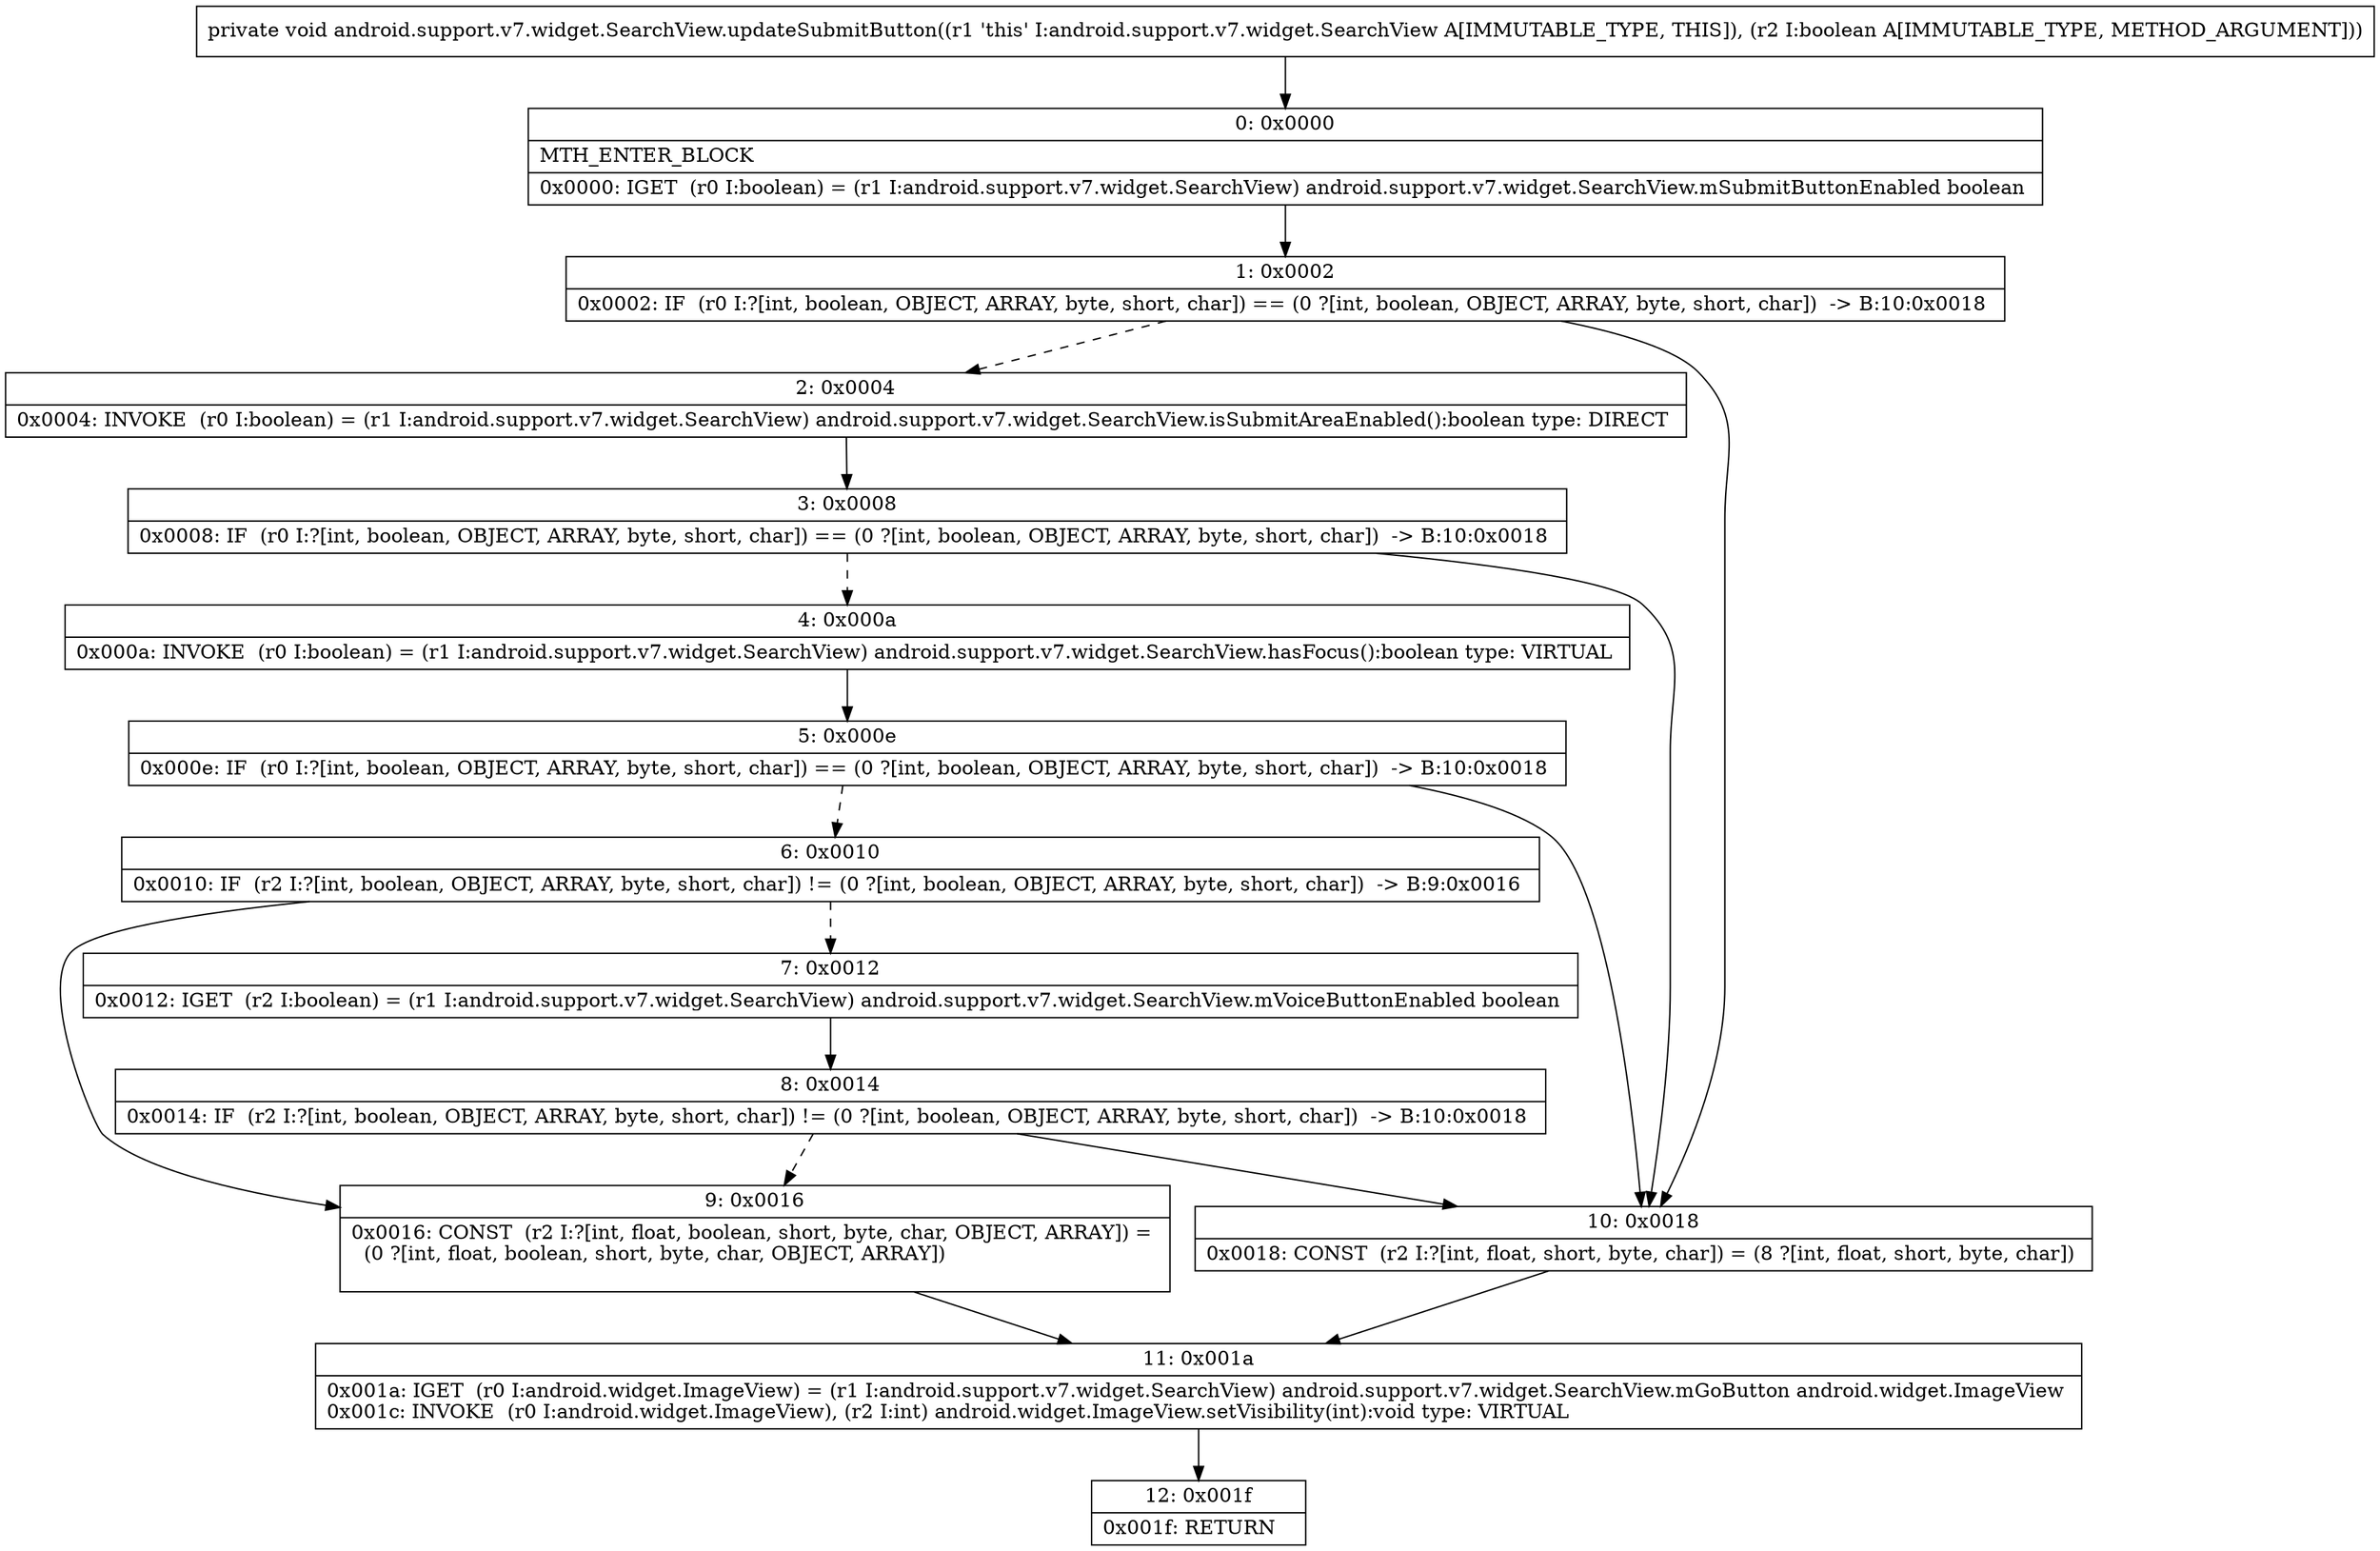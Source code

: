 digraph "CFG forandroid.support.v7.widget.SearchView.updateSubmitButton(Z)V" {
Node_0 [shape=record,label="{0\:\ 0x0000|MTH_ENTER_BLOCK\l|0x0000: IGET  (r0 I:boolean) = (r1 I:android.support.v7.widget.SearchView) android.support.v7.widget.SearchView.mSubmitButtonEnabled boolean \l}"];
Node_1 [shape=record,label="{1\:\ 0x0002|0x0002: IF  (r0 I:?[int, boolean, OBJECT, ARRAY, byte, short, char]) == (0 ?[int, boolean, OBJECT, ARRAY, byte, short, char])  \-\> B:10:0x0018 \l}"];
Node_2 [shape=record,label="{2\:\ 0x0004|0x0004: INVOKE  (r0 I:boolean) = (r1 I:android.support.v7.widget.SearchView) android.support.v7.widget.SearchView.isSubmitAreaEnabled():boolean type: DIRECT \l}"];
Node_3 [shape=record,label="{3\:\ 0x0008|0x0008: IF  (r0 I:?[int, boolean, OBJECT, ARRAY, byte, short, char]) == (0 ?[int, boolean, OBJECT, ARRAY, byte, short, char])  \-\> B:10:0x0018 \l}"];
Node_4 [shape=record,label="{4\:\ 0x000a|0x000a: INVOKE  (r0 I:boolean) = (r1 I:android.support.v7.widget.SearchView) android.support.v7.widget.SearchView.hasFocus():boolean type: VIRTUAL \l}"];
Node_5 [shape=record,label="{5\:\ 0x000e|0x000e: IF  (r0 I:?[int, boolean, OBJECT, ARRAY, byte, short, char]) == (0 ?[int, boolean, OBJECT, ARRAY, byte, short, char])  \-\> B:10:0x0018 \l}"];
Node_6 [shape=record,label="{6\:\ 0x0010|0x0010: IF  (r2 I:?[int, boolean, OBJECT, ARRAY, byte, short, char]) != (0 ?[int, boolean, OBJECT, ARRAY, byte, short, char])  \-\> B:9:0x0016 \l}"];
Node_7 [shape=record,label="{7\:\ 0x0012|0x0012: IGET  (r2 I:boolean) = (r1 I:android.support.v7.widget.SearchView) android.support.v7.widget.SearchView.mVoiceButtonEnabled boolean \l}"];
Node_8 [shape=record,label="{8\:\ 0x0014|0x0014: IF  (r2 I:?[int, boolean, OBJECT, ARRAY, byte, short, char]) != (0 ?[int, boolean, OBJECT, ARRAY, byte, short, char])  \-\> B:10:0x0018 \l}"];
Node_9 [shape=record,label="{9\:\ 0x0016|0x0016: CONST  (r2 I:?[int, float, boolean, short, byte, char, OBJECT, ARRAY]) = \l  (0 ?[int, float, boolean, short, byte, char, OBJECT, ARRAY])\l \l}"];
Node_10 [shape=record,label="{10\:\ 0x0018|0x0018: CONST  (r2 I:?[int, float, short, byte, char]) = (8 ?[int, float, short, byte, char]) \l}"];
Node_11 [shape=record,label="{11\:\ 0x001a|0x001a: IGET  (r0 I:android.widget.ImageView) = (r1 I:android.support.v7.widget.SearchView) android.support.v7.widget.SearchView.mGoButton android.widget.ImageView \l0x001c: INVOKE  (r0 I:android.widget.ImageView), (r2 I:int) android.widget.ImageView.setVisibility(int):void type: VIRTUAL \l}"];
Node_12 [shape=record,label="{12\:\ 0x001f|0x001f: RETURN   \l}"];
MethodNode[shape=record,label="{private void android.support.v7.widget.SearchView.updateSubmitButton((r1 'this' I:android.support.v7.widget.SearchView A[IMMUTABLE_TYPE, THIS]), (r2 I:boolean A[IMMUTABLE_TYPE, METHOD_ARGUMENT])) }"];
MethodNode -> Node_0;
Node_0 -> Node_1;
Node_1 -> Node_2[style=dashed];
Node_1 -> Node_10;
Node_2 -> Node_3;
Node_3 -> Node_4[style=dashed];
Node_3 -> Node_10;
Node_4 -> Node_5;
Node_5 -> Node_6[style=dashed];
Node_5 -> Node_10;
Node_6 -> Node_7[style=dashed];
Node_6 -> Node_9;
Node_7 -> Node_8;
Node_8 -> Node_9[style=dashed];
Node_8 -> Node_10;
Node_9 -> Node_11;
Node_10 -> Node_11;
Node_11 -> Node_12;
}

